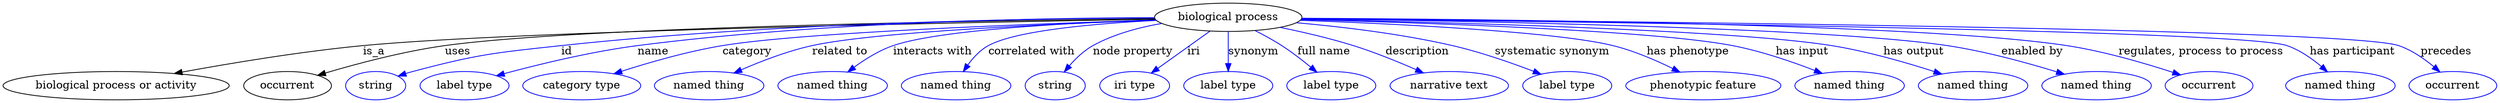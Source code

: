 digraph {
	graph [bb="0,0,2580.3,123"];
	node [label="\N"];
	"biological process"	 [height=0.5,
		label="biological process",
		pos="1274.1,105",
		width=2.0762];
	"biological process or activity"	 [height=0.5,
		pos="113.09,18",
		width=3.1414];
	"biological process" -> "biological process or activity"	 [label=is_a,
		lp="382.09,61.5",
		pos="e,175.22,33.101 1199.5,103.52 1013.2,99.582 530.7,87.841 371.09,69 307.75,61.523 236.72,47.021 185.25,35.387"];
	occurrent	 [height=0.5,
		pos="288.09,18",
		width=1.2277];
	"biological process" -> occurrent	 [label=uses,
		lp="471.09,61.5",
		pos="e,320.28,30.376 1199.5,103.88 1026.1,100.93 600.35,91.567 459.09,69 413.98,61.794 364.11,45.971 329.92,33.847"];
	id	 [color=blue,
		height=0.5,
		label=string,
		pos="381.09,18",
		width=0.84854];
	"biological process" -> id	 [color=blue,
		label=id,
		lp="586.59,61.5",
		pos="e,404.87,29.725 1200,102.57 1046.6,97.315 698.94,84.126 581.09,69 509.07,59.757 490.17,58.366 421.09,36 418.83,35.268 416.52,34.446 \
414.22,33.568",
		style=solid];
	name	 [color=blue,
		height=0.5,
		label="label type",
		pos="475.09,18",
		width=1.2638];
	"biological process" -> name	 [color=blue,
		label=name,
		lp="679.59,61.5",
		pos="e,509.77,29.907 1200.1,102.33 1061,97.018 765.38,84.329 664.09,69 613.66,61.367 557.39,45.154 519.47,33.046",
		style=solid];
	category	 [color=blue,
		height=0.5,
		label="category type",
		pos="597.09,18",
		width=1.6249];
	"biological process" -> category	 [color=blue,
		label=category,
		lp="779.59,61.5",
		pos="e,633.07,32.294 1200,102.05 1077.7,96.817 838.97,84.93 756.09,69 717.04,61.495 674.2,47.393 642.83,35.916",
		style=solid];
	"related to"	 [color=blue,
		height=0.5,
		label="named thing",
		pos="729.09,18",
		width=1.5346];
	"biological process" -> "related to"	 [color=blue,
		label="related to",
		lp="877.09,61.5",
		pos="e,758.78,33.494 1200.6,101.5 1097.5,96.113 915.34,84.751 851.09,69 822.28,61.937 791.48,49.014 768.03,37.944",
		style=solid];
	"interacts with"	 [color=blue,
		height=0.5,
		label="named thing",
		pos="857.09,18",
		width=1.5346];
	"biological process" -> "interacts with"	 [color=blue,
		label="interacts with",
		lp="974.09,61.5",
		pos="e,877.75,34.98 1200.8,101.09 1116.6,95.924 984.15,85.488 937.09,69 918.77,62.581 900.36,51.262 885.83,40.915",
		style=solid];
	"correlated with"	 [color=blue,
		height=0.5,
		label="named thing",
		pos="985.09,18",
		width=1.5346];
	"biological process" -> "correlated with"	 [color=blue,
		label="correlated with",
		lp="1076.1,61.5",
		pos="e,997.45,35.555 1203,99.3 1143.5,93.613 1063.7,83.606 1035.1,69 1023.2,62.917 1012.4,52.912 1004,43.368",
		style=solid];
	"node property"	 [color=blue,
		height=0.5,
		label=string,
		pos="1089.1,18",
		width=0.84854];
	"biological process" -> "node property"	 [color=blue,
		label="node property",
		lp="1177.1,61.5",
		pos="e,1101.3,34.538 1210.5,95.359 1187,89.952 1160.8,81.647 1139.1,69 1127.4,62.168 1116.5,51.864 1108,42.303",
		style=solid];
	iri	 [color=blue,
		height=0.5,
		label="iri type",
		pos="1174.1,18",
		width=1.011];
	"biological process" -> iri	 [color=blue,
		label=iri,
		lp="1236.6,61.5",
		pos="e,1192.3,33.824 1253.9,87.394 1238.4,73.911 1216.9,55.208 1200.1,40.617",
		style=solid];
	synonym	 [color=blue,
		height=0.5,
		label="label type",
		pos="1274.1,18",
		width=1.2638];
	"biological process" -> synonym	 [color=blue,
		label=synonym,
		lp="1299.6,61.5",
		pos="e,1274.1,36.003 1274.1,86.974 1274.1,75.192 1274.1,59.561 1274.1,46.158",
		style=solid];
	"full name"	 [color=blue,
		height=0.5,
		label="label type",
		pos="1383.1,18",
		width=1.2638];
	"biological process" -> "full name"	 [color=blue,
		label="full name",
		lp="1373.6,61.5",
		pos="e,1366.8,34.882 1301.9,88.164 1310.8,82.407 1320.6,75.717 1329.1,69 1339.5,60.761 1350.3,50.884 1359.5,42.025",
		style=solid];
	description	 [color=blue,
		height=0.5,
		label="narrative text",
		pos="1504.1,18",
		width=1.6068];
	"biological process" -> description	 [color=blue,
		label=description,
		lp="1468.6,61.5",
		pos="e,1476.3,34.069 1328.3,92.585 1352,86.513 1379.8,78.464 1404.1,69 1425.7,60.601 1448.8,49.001 1467.4,38.986",
		style=solid];
	"systematic synonym"	 [color=blue,
		height=0.5,
		label="label type",
		pos="1625.1,18",
		width=1.2638];
	"biological process" -> "systematic synonym"	 [color=blue,
		label="systematic synonym",
		lp="1601.1,61.5",
		pos="e,1596.7,32.165 1343.9,98.426 1389.8,93.039 1450.7,83.83 1503.1,69 1532.2,60.754 1563.7,47.476 1587.4,36.535",
		style=solid];
	"has phenotype"	 [color=blue,
		height=0.5,
		label="phenotypic feature",
		pos="1765.1,18",
		width=2.1304];
	"biological process" -> "has phenotype"	 [color=blue,
		label="has phenotype",
		lp="1739.6,61.5",
		pos="e,1737.5,34.978 1347.5,101.34 1442.9,96.039 1604,85.064 1661.1,69 1684.7,62.369 1709.3,50.513 1728.7,39.901",
		style=solid];
	"has input"	 [color=blue,
		height=0.5,
		label="named thing",
		pos="1915.1,18",
		width=1.5346];
	"biological process" -> "has input"	 [color=blue,
		label="has input",
		lp="1857.1,61.5",
		pos="e,1884.2,32.98 1348.4,102.46 1469.2,97.88 1702.5,87 1783.1,69 1814.9,61.904 1849.1,48.481 1874.8,37.187",
		style=solid];
	"has output"	 [color=blue,
		height=0.5,
		label="named thing",
		pos="2043.1,18",
		width=1.5346];
	"biological process" -> "has output"	 [color=blue,
		label="has output",
		lp="1972.6,61.5",
		pos="e,2008.5,32.059 1348.4,103 1488.2,98.845 1785.1,88.049 1886.1,69 1925.1,61.643 1967.9,47.317 1998.9,35.717",
		style=solid];
	"enabled by"	 [color=blue,
		height=0.5,
		label="named thing",
		pos="2171.1,18",
		width=1.5346];
	"biological process" -> "enabled by"	 [color=blue,
		label="enabled by",
		lp="2096.1,61.5",
		pos="e,2135.5,31.781 1348.8,103.68 1508.9,100.46 1880.7,90.816 2005.1,69 2046.8,61.683 2092.7,47.041 2125.7,35.315",
		style=solid];
	"regulates, process to process"	 [color=blue,
		height=0.5,
		label=occurrent,
		pos="2288.1,18",
		width=1.2277];
	"biological process" -> "regulates, process to process"	 [color=blue,
		label="regulates, process to process",
		lp="2266.1,61.5",
		pos="e,2257,30.898 1348.8,104.37 1528.6,102.44 1981.1,95.077 2130.1,69 2171,61.848 2215.8,46.618 2247.3,34.654",
		style=solid];
	"has participant"	 [color=blue,
		height=0.5,
		label="named thing",
		pos="2419.1,18",
		width=1.5346];
	"biological process" -> "has participant"	 [color=blue,
		label="has participant",
		lp="2416.1,61.5",
		pos="e,2401.5,35.2 1348.8,103.69 1584.6,99.385 2300.9,85.059 2348.1,69 2364.8,63.301 2381,52.23 2393.7,41.854",
		style=solid];
	precedes	 [color=blue,
		height=0.5,
		label=occurrent,
		pos="2536.1,18",
		width=1.2277];
	"biological process" -> precedes	 [color=blue,
		label=precedes,
		lp="2513.1,61.5",
		pos="e,2518,34.477 1348.9,103.87 1601.1,99.91 2407.2,85.984 2460.1,69 2478.3,63.167 2496.1,51.585 2509.9,40.931",
		style=solid];
}
